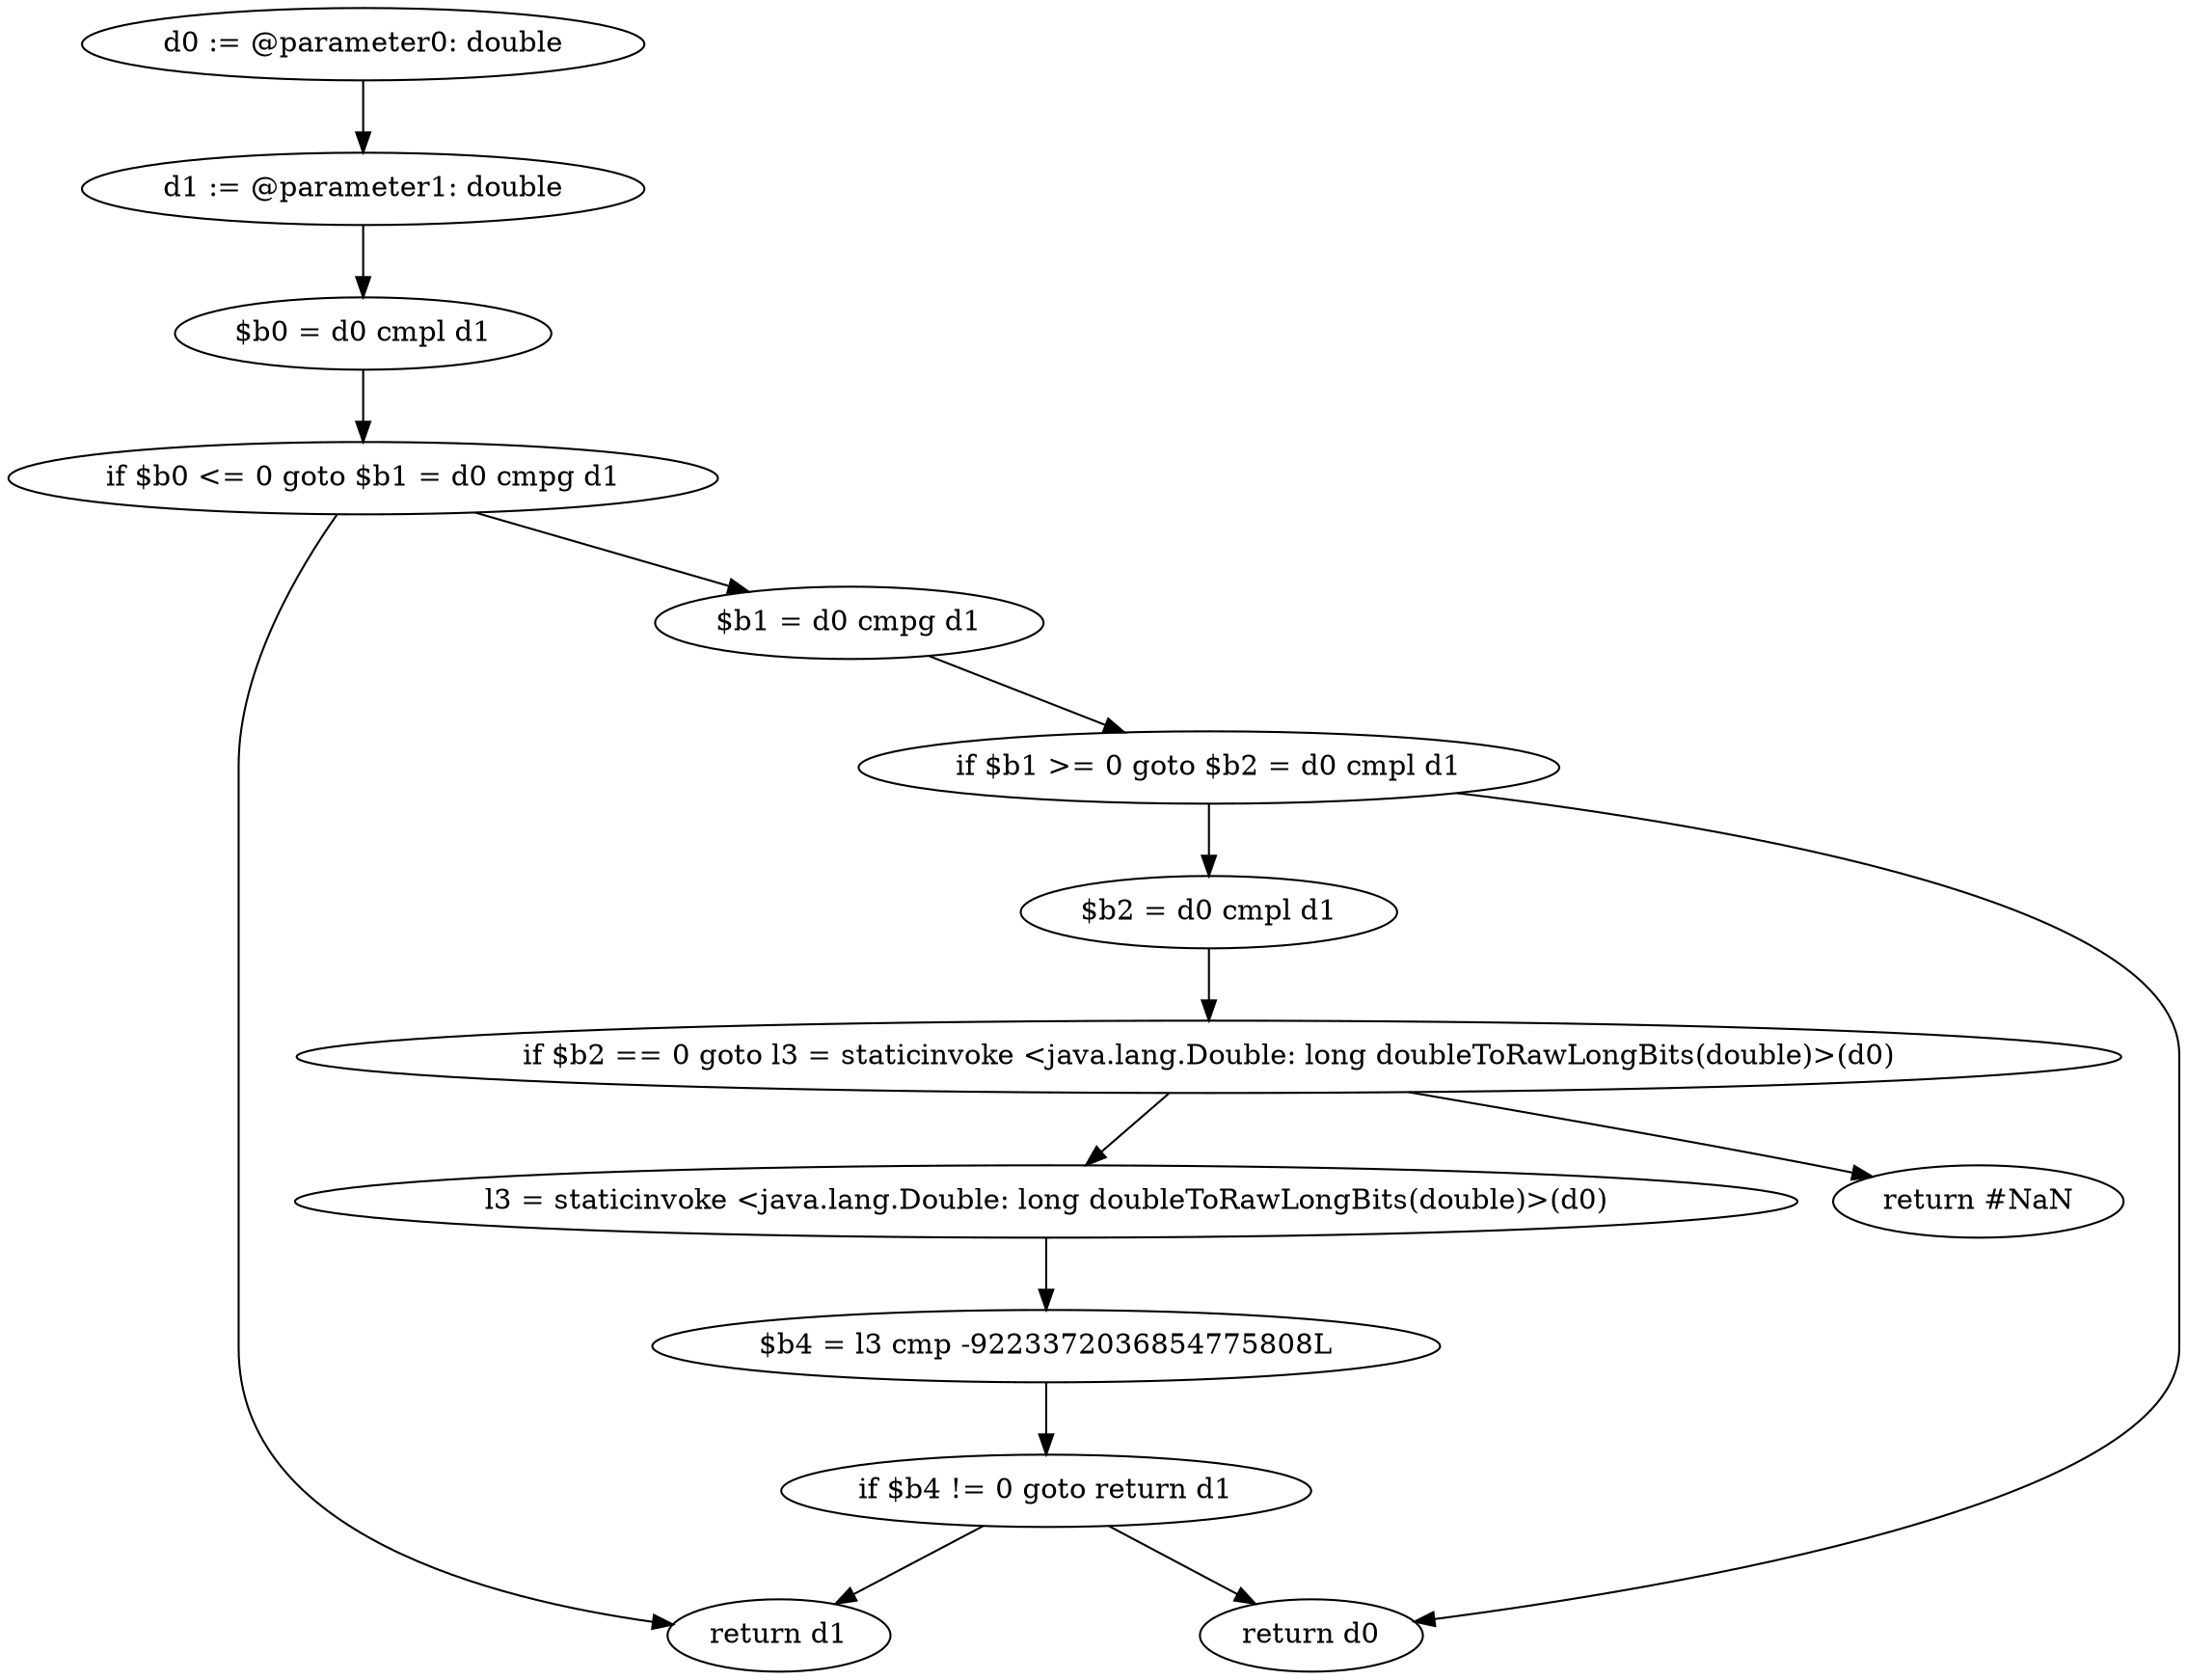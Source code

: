 digraph "unitGraph" {
    "d0 := @parameter0: double"
    "d1 := @parameter1: double"
    "$b0 = d0 cmpl d1"
    "if $b0 <= 0 goto $b1 = d0 cmpg d1"
    "return d1"
    "$b1 = d0 cmpg d1"
    "if $b1 >= 0 goto $b2 = d0 cmpl d1"
    "return d0"
    "$b2 = d0 cmpl d1"
    "if $b2 == 0 goto l3 = staticinvoke <java.lang.Double: long doubleToRawLongBits(double)>(d0)"
    "return #NaN"
    "l3 = staticinvoke <java.lang.Double: long doubleToRawLongBits(double)>(d0)"
    "$b4 = l3 cmp -9223372036854775808L"
    "if $b4 != 0 goto return d1"
    "d0 := @parameter0: double"->"d1 := @parameter1: double";
    "d1 := @parameter1: double"->"$b0 = d0 cmpl d1";
    "$b0 = d0 cmpl d1"->"if $b0 <= 0 goto $b1 = d0 cmpg d1";
    "if $b0 <= 0 goto $b1 = d0 cmpg d1"->"return d1";
    "if $b0 <= 0 goto $b1 = d0 cmpg d1"->"$b1 = d0 cmpg d1";
    "$b1 = d0 cmpg d1"->"if $b1 >= 0 goto $b2 = d0 cmpl d1";
    "if $b1 >= 0 goto $b2 = d0 cmpl d1"->"return d0";
    "if $b1 >= 0 goto $b2 = d0 cmpl d1"->"$b2 = d0 cmpl d1";
    "$b2 = d0 cmpl d1"->"if $b2 == 0 goto l3 = staticinvoke <java.lang.Double: long doubleToRawLongBits(double)>(d0)";
    "if $b2 == 0 goto l3 = staticinvoke <java.lang.Double: long doubleToRawLongBits(double)>(d0)"->"return #NaN";
    "if $b2 == 0 goto l3 = staticinvoke <java.lang.Double: long doubleToRawLongBits(double)>(d0)"->"l3 = staticinvoke <java.lang.Double: long doubleToRawLongBits(double)>(d0)";
    "l3 = staticinvoke <java.lang.Double: long doubleToRawLongBits(double)>(d0)"->"$b4 = l3 cmp -9223372036854775808L";
    "$b4 = l3 cmp -9223372036854775808L"->"if $b4 != 0 goto return d1";
    "if $b4 != 0 goto return d1"->"return d0";
    "if $b4 != 0 goto return d1"->"return d1";
}

